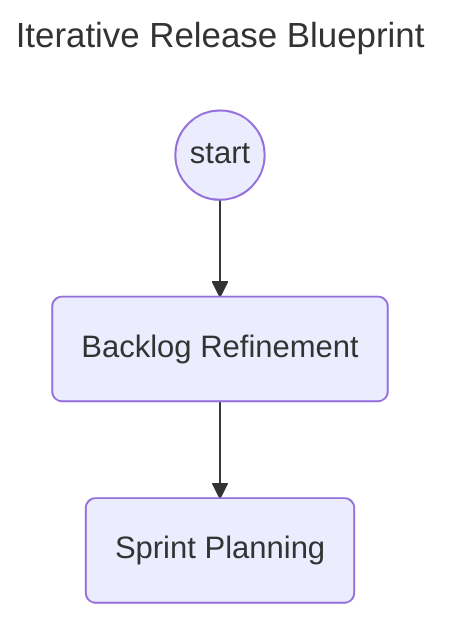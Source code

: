 ---
title: Iterative Release Blueprint
---

flowchart TD

A((start))-->B(Backlog Refinement)
B(Backlog Refinement)-->C(Sprint Planning)